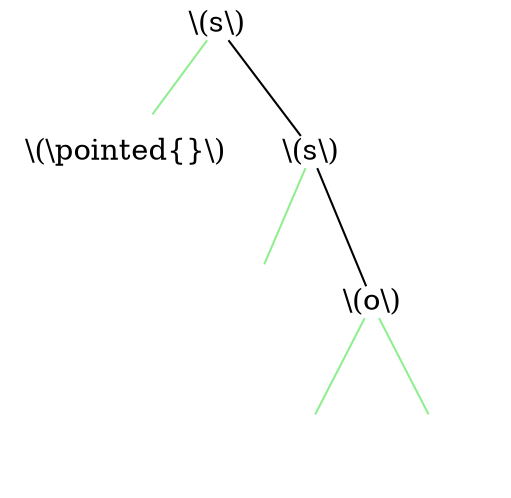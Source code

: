 graph {
	size="4,4"
	0 [label="\\(s\\)" shape=plain]
	1 [label="\\(\\pointed{}\\)" shape=none]
	0 -- 1 [color=lightgreen]
	2 [label="\\(s\\)" shape=plain]
	0 -- 2
	3 [label="" shape=none]
	2 -- 3 [color=lightgreen]
	4 [label="\\(o\\)" shape=plain]
	2 -- 4
	5 [label="" shape=none]
	4 -- 5 [color=lightgreen]
	6 [label="" shape=none]
	4 -- 6 [color=lightgreen]
}
